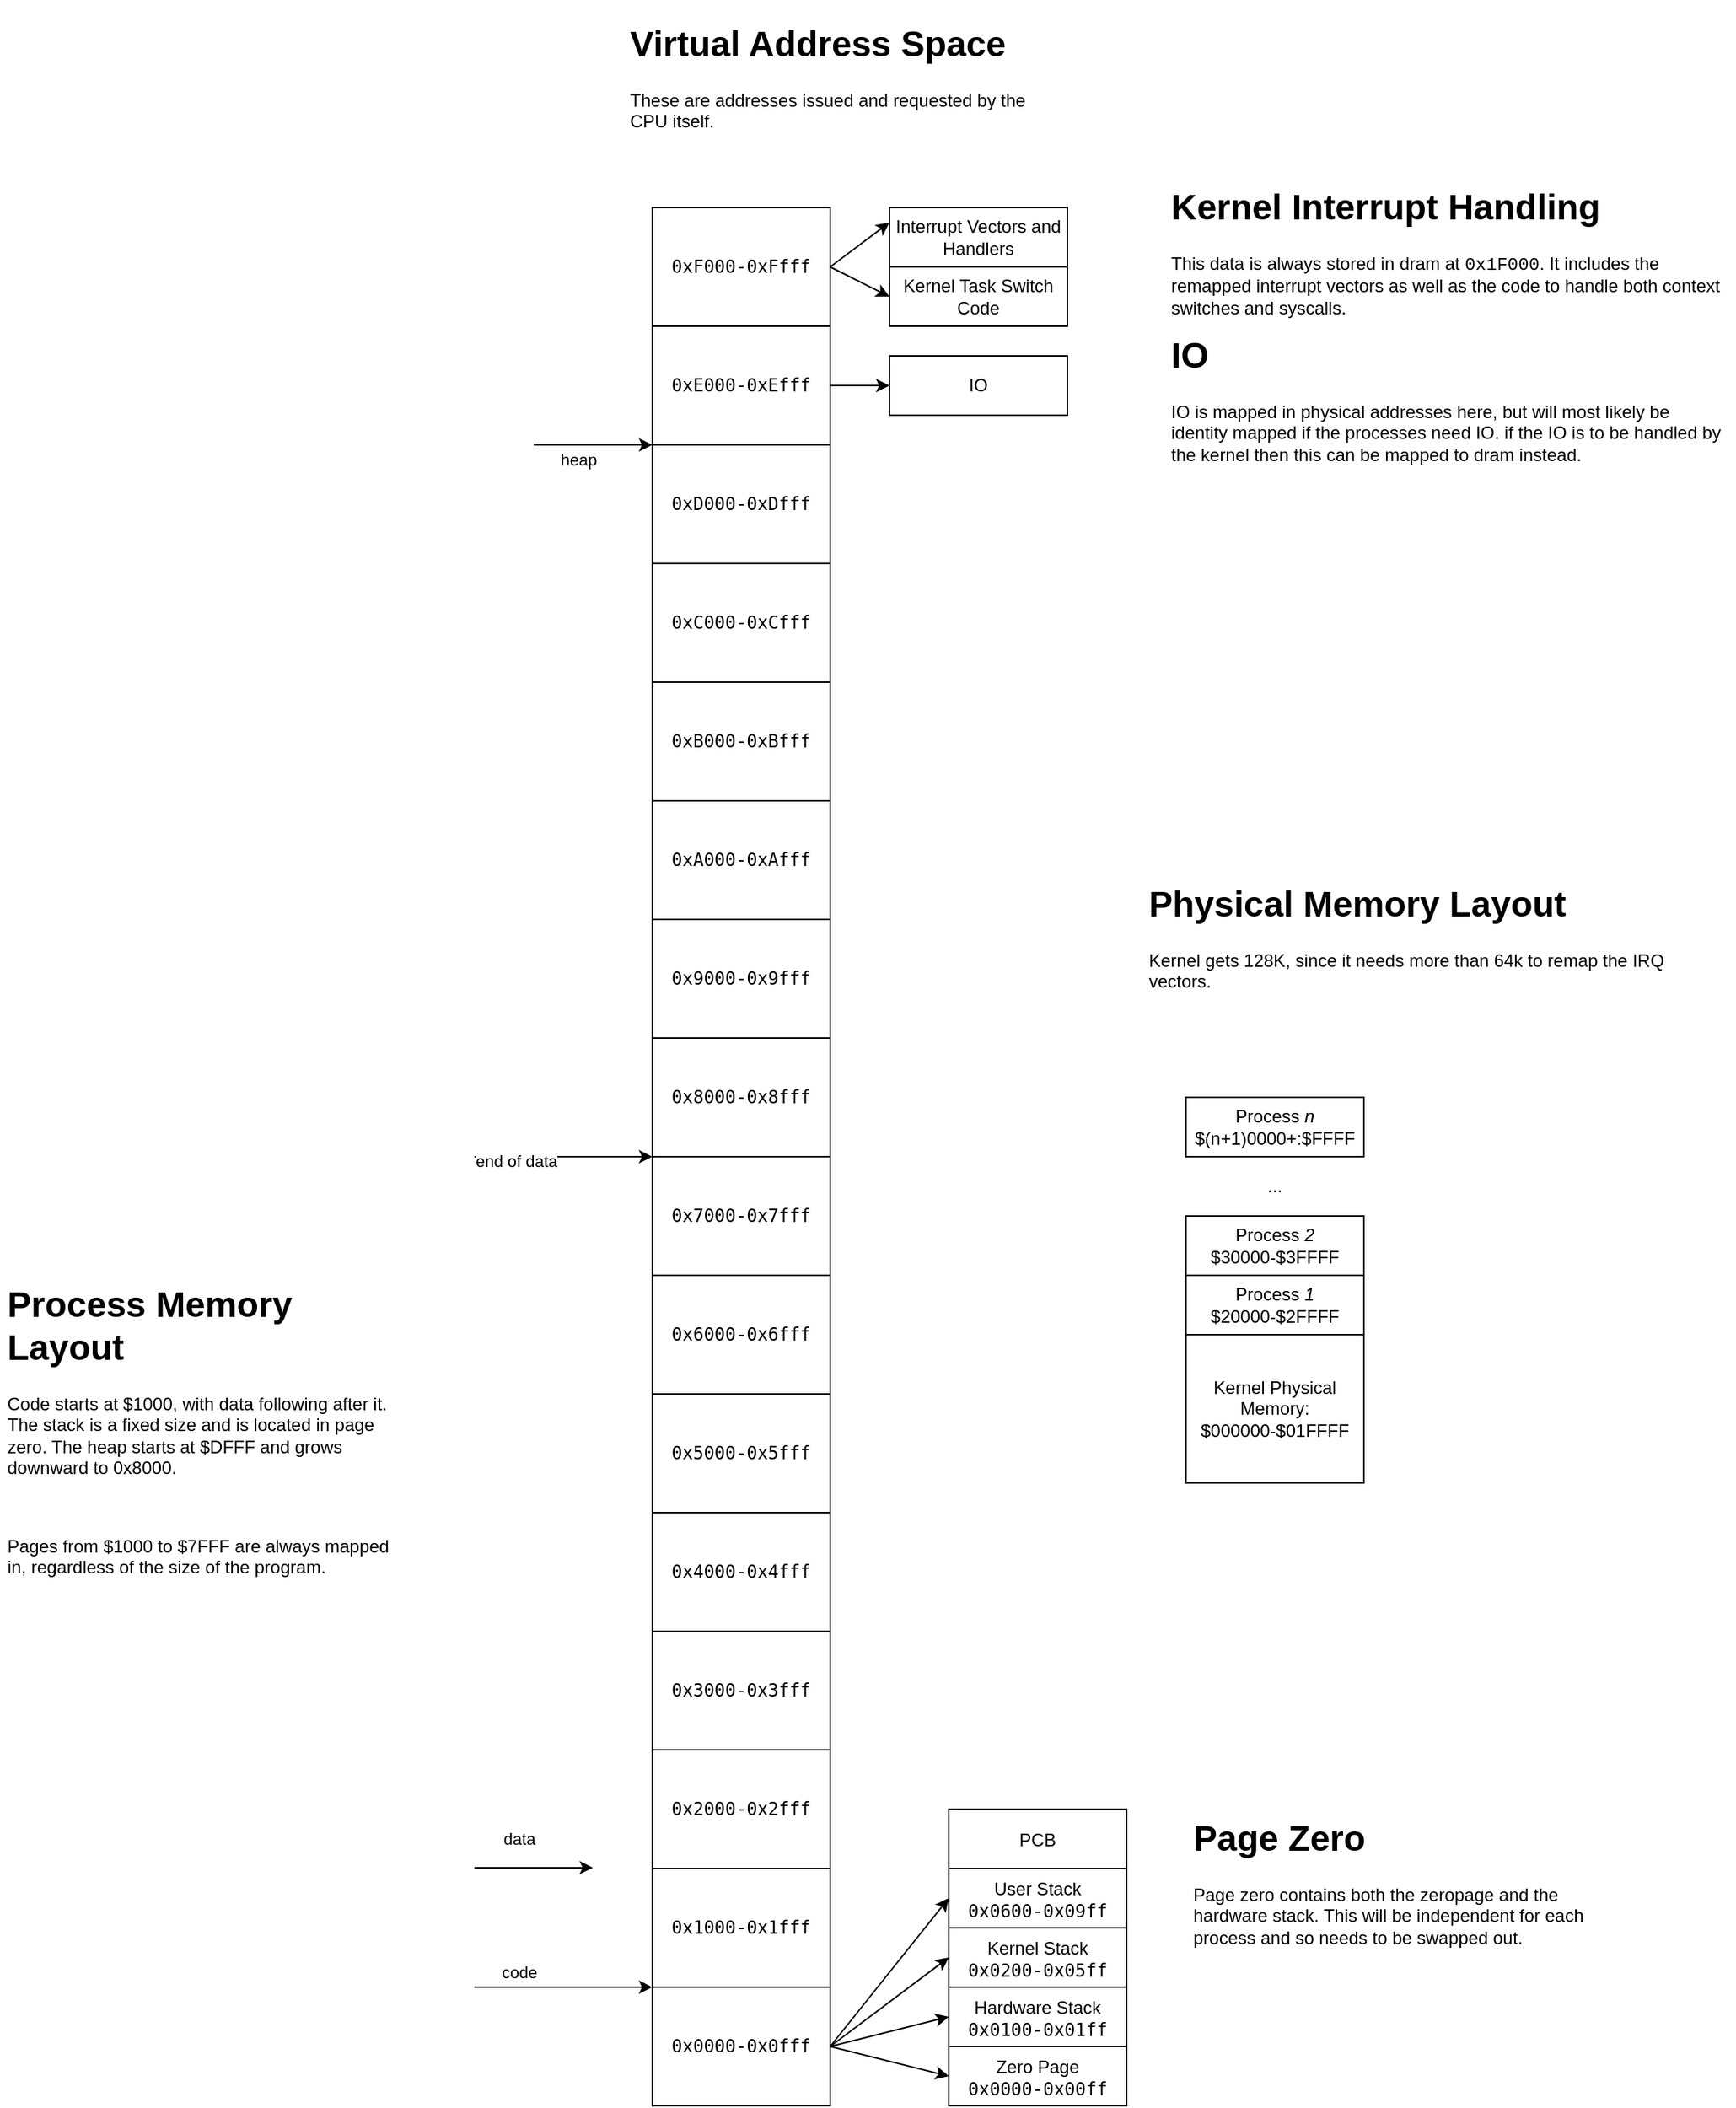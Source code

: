 <mxfile version="21.2.8" type="device">
  <diagram name="Page-1" id="7Rw6F9II7pOpJdUVt1bv">
    <mxGraphModel dx="1824" dy="1768" grid="1" gridSize="10" guides="1" tooltips="1" connect="1" arrows="1" fold="1" page="1" pageScale="1" pageWidth="850" pageHeight="1100" math="0" shadow="0">
      <root>
        <mxCell id="0" />
        <mxCell id="1" parent="0" />
        <mxCell id="pYEtOsGAO75I4X_FlfaG-1" value="&lt;pre&gt;0x0000-0x0fff&lt;/pre&gt;" style="rounded=0;whiteSpace=wrap;html=1;" parent="1" vertex="1">
          <mxGeometry x="80" y="960" width="120" height="80" as="geometry" />
        </mxCell>
        <mxCell id="pYEtOsGAO75I4X_FlfaG-2" value="&lt;pre&gt;0x1000-0x1fff&lt;/pre&gt;" style="rounded=0;whiteSpace=wrap;html=1;" parent="1" vertex="1">
          <mxGeometry x="80" y="880" width="120" height="80" as="geometry" />
        </mxCell>
        <mxCell id="pYEtOsGAO75I4X_FlfaG-3" value="&lt;pre&gt;0x2000-0x2fff&lt;/pre&gt;" style="rounded=0;whiteSpace=wrap;html=1;" parent="1" vertex="1">
          <mxGeometry x="80" y="800" width="120" height="80" as="geometry" />
        </mxCell>
        <mxCell id="pYEtOsGAO75I4X_FlfaG-4" value="&lt;pre&gt;0x3000-0x3fff&lt;/pre&gt;" style="rounded=0;whiteSpace=wrap;html=1;" parent="1" vertex="1">
          <mxGeometry x="80" y="720" width="120" height="80" as="geometry" />
        </mxCell>
        <mxCell id="pYEtOsGAO75I4X_FlfaG-5" value="&lt;pre&gt;0x4000-0x4fff&lt;/pre&gt;" style="rounded=0;whiteSpace=wrap;html=1;" parent="1" vertex="1">
          <mxGeometry x="80" y="640" width="120" height="80" as="geometry" />
        </mxCell>
        <mxCell id="pYEtOsGAO75I4X_FlfaG-6" value="&lt;pre&gt;0x5000-0x5fff&lt;/pre&gt;" style="rounded=0;whiteSpace=wrap;html=1;" parent="1" vertex="1">
          <mxGeometry x="80" y="560" width="120" height="80" as="geometry" />
        </mxCell>
        <mxCell id="pYEtOsGAO75I4X_FlfaG-7" value="&lt;pre&gt;0x6000-0x6fff&lt;/pre&gt;" style="rounded=0;whiteSpace=wrap;html=1;" parent="1" vertex="1">
          <mxGeometry x="80" y="480" width="120" height="80" as="geometry" />
        </mxCell>
        <mxCell id="pYEtOsGAO75I4X_FlfaG-8" value="&lt;pre&gt;0x7000-0x7fff&lt;/pre&gt;" style="rounded=0;whiteSpace=wrap;html=1;" parent="1" vertex="1">
          <mxGeometry x="80" y="400" width="120" height="80" as="geometry" />
        </mxCell>
        <mxCell id="pYEtOsGAO75I4X_FlfaG-13" value="&lt;pre&gt;0xC000-0xCfff&lt;/pre&gt;" style="rounded=0;whiteSpace=wrap;html=1;" parent="1" vertex="1">
          <mxGeometry x="80" width="120" height="80" as="geometry" />
        </mxCell>
        <mxCell id="pYEtOsGAO75I4X_FlfaG-14" value="&lt;pre&gt;0x8000-0x8fff&lt;/pre&gt;" style="rounded=0;whiteSpace=wrap;html=1;" parent="1" vertex="1">
          <mxGeometry x="80" y="320" width="120" height="80" as="geometry" />
        </mxCell>
        <mxCell id="pYEtOsGAO75I4X_FlfaG-15" value="&lt;pre&gt;0x9000-0x9fff&lt;/pre&gt;" style="rounded=0;whiteSpace=wrap;html=1;" parent="1" vertex="1">
          <mxGeometry x="80" y="240" width="120" height="80" as="geometry" />
        </mxCell>
        <mxCell id="pYEtOsGAO75I4X_FlfaG-16" value="&lt;pre&gt;0xA000-0xAfff&lt;/pre&gt;" style="rounded=0;whiteSpace=wrap;html=1;" parent="1" vertex="1">
          <mxGeometry x="80" y="160" width="120" height="80" as="geometry" />
        </mxCell>
        <mxCell id="pYEtOsGAO75I4X_FlfaG-17" value="&lt;pre&gt;0xB000-0xBfff&lt;/pre&gt;" style="rounded=0;whiteSpace=wrap;html=1;" parent="1" vertex="1">
          <mxGeometry x="80" y="80" width="120" height="80" as="geometry" />
        </mxCell>
        <mxCell id="pYEtOsGAO75I4X_FlfaG-18" value="&lt;pre&gt;0xD000-0xDfff&lt;/pre&gt;" style="rounded=0;whiteSpace=wrap;html=1;" parent="1" vertex="1">
          <mxGeometry x="80" y="-80" width="120" height="80" as="geometry" />
        </mxCell>
        <mxCell id="pYEtOsGAO75I4X_FlfaG-32" style="edgeStyle=orthogonalEdgeStyle;rounded=0;orthogonalLoop=1;jettySize=auto;html=1;entryX=0;entryY=0.5;entryDx=0;entryDy=0;" parent="1" source="pYEtOsGAO75I4X_FlfaG-19" target="pYEtOsGAO75I4X_FlfaG-31" edge="1">
          <mxGeometry relative="1" as="geometry" />
        </mxCell>
        <mxCell id="pYEtOsGAO75I4X_FlfaG-19" value="&lt;pre&gt;0xE000-0xEfff&lt;/pre&gt;" style="rounded=0;whiteSpace=wrap;html=1;" parent="1" vertex="1">
          <mxGeometry x="80" y="-160" width="120" height="80" as="geometry" />
        </mxCell>
        <mxCell id="pYEtOsGAO75I4X_FlfaG-20" value="&lt;pre&gt;0xF000-0xFfff&lt;/pre&gt;" style="rounded=0;whiteSpace=wrap;html=1;" parent="1" vertex="1">
          <mxGeometry x="80" y="-240" width="120" height="80" as="geometry" />
        </mxCell>
        <mxCell id="pYEtOsGAO75I4X_FlfaG-21" value="&lt;h1&gt;Virtual Address Space&lt;/h1&gt;&lt;p&gt;These are addresses issued and requested by the CPU itself.&lt;/p&gt;" style="text;html=1;strokeColor=none;fillColor=none;spacing=5;spacingTop=-20;whiteSpace=wrap;overflow=hidden;rounded=0;" parent="1" vertex="1">
          <mxGeometry x="60" y="-370" width="280" height="120" as="geometry" />
        </mxCell>
        <mxCell id="pYEtOsGAO75I4X_FlfaG-22" value="&lt;p style=&quot;line-height: 40%;&quot;&gt;Zero Page&lt;br&gt;&lt;/p&gt;&lt;pre style=&quot;line-height: 0%;&quot;&gt;0x0000-0x00ff&lt;/pre&gt;&lt;p&gt;&lt;/p&gt;" style="rounded=0;whiteSpace=wrap;html=1;" parent="1" vertex="1">
          <mxGeometry x="280" y="1000" width="120" height="40" as="geometry" />
        </mxCell>
        <mxCell id="pYEtOsGAO75I4X_FlfaG-24" value="&lt;p style=&quot;line-height: 40%;&quot;&gt;Hardware Stack&lt;br&gt;&lt;/p&gt;&lt;pre style=&quot;line-height: 0%;&quot;&gt;0x0100-0x01ff&lt;/pre&gt;&lt;p&gt;&lt;/p&gt;" style="rounded=0;whiteSpace=wrap;html=1;" parent="1" vertex="1">
          <mxGeometry x="280" y="960" width="120" height="40" as="geometry" />
        </mxCell>
        <mxCell id="pYEtOsGAO75I4X_FlfaG-26" value="" style="endArrow=classic;html=1;rounded=0;exitX=1;exitY=0.5;exitDx=0;exitDy=0;entryX=0;entryY=0.5;entryDx=0;entryDy=0;" parent="1" source="pYEtOsGAO75I4X_FlfaG-1" target="pYEtOsGAO75I4X_FlfaG-22" edge="1">
          <mxGeometry width="50" height="50" relative="1" as="geometry">
            <mxPoint x="290" y="1000" as="sourcePoint" />
            <mxPoint x="340" y="950" as="targetPoint" />
          </mxGeometry>
        </mxCell>
        <mxCell id="pYEtOsGAO75I4X_FlfaG-27" value="" style="endArrow=classic;html=1;rounded=0;exitX=1;exitY=0.5;exitDx=0;exitDy=0;entryX=0;entryY=0.5;entryDx=0;entryDy=0;" parent="1" source="pYEtOsGAO75I4X_FlfaG-1" target="pYEtOsGAO75I4X_FlfaG-24" edge="1">
          <mxGeometry width="50" height="50" relative="1" as="geometry">
            <mxPoint x="290" y="1000" as="sourcePoint" />
            <mxPoint x="340" y="950" as="targetPoint" />
          </mxGeometry>
        </mxCell>
        <mxCell id="pYEtOsGAO75I4X_FlfaG-28" value="Interrupt Vectors and Handlers" style="rounded=0;whiteSpace=wrap;html=1;" parent="1" vertex="1">
          <mxGeometry x="240" y="-240" width="120" height="40" as="geometry" />
        </mxCell>
        <mxCell id="pYEtOsGAO75I4X_FlfaG-31" value="IO" style="rounded=0;whiteSpace=wrap;html=1;" parent="1" vertex="1">
          <mxGeometry x="240" y="-140" width="120" height="40" as="geometry" />
        </mxCell>
        <mxCell id="pYEtOsGAO75I4X_FlfaG-35" value="Kernel Task Switch Code" style="rounded=0;whiteSpace=wrap;html=1;" parent="1" vertex="1">
          <mxGeometry x="240" y="-200" width="120" height="40" as="geometry" />
        </mxCell>
        <mxCell id="pYEtOsGAO75I4X_FlfaG-39" value="" style="endArrow=classic;html=1;rounded=0;exitX=1;exitY=0.5;exitDx=0;exitDy=0;entryX=0;entryY=0.5;entryDx=0;entryDy=0;" parent="1" source="pYEtOsGAO75I4X_FlfaG-1" edge="1">
          <mxGeometry width="50" height="50" relative="1" as="geometry">
            <mxPoint x="230" y="810" as="sourcePoint" />
            <mxPoint x="280" y="940" as="targetPoint" />
          </mxGeometry>
        </mxCell>
        <mxCell id="pYEtOsGAO75I4X_FlfaG-40" value="" style="endArrow=classic;html=1;rounded=0;exitX=1;exitY=0.5;exitDx=0;exitDy=0;entryX=0;entryY=0.5;entryDx=0;entryDy=0;" parent="1" source="pYEtOsGAO75I4X_FlfaG-1" edge="1">
          <mxGeometry width="50" height="50" relative="1" as="geometry">
            <mxPoint x="230" y="810" as="sourcePoint" />
            <mxPoint x="280" y="900" as="targetPoint" />
          </mxGeometry>
        </mxCell>
        <mxCell id="pYEtOsGAO75I4X_FlfaG-41" value="&lt;p style=&quot;line-height: 40%;&quot;&gt;Kernel Stack&lt;br&gt;&lt;/p&gt;&lt;pre style=&quot;line-height: 0%;&quot;&gt;0x0200-0x05ff&lt;/pre&gt;&lt;p&gt;&lt;/p&gt;" style="rounded=0;whiteSpace=wrap;html=1;" parent="1" vertex="1">
          <mxGeometry x="280" y="920" width="120" height="40" as="geometry" />
        </mxCell>
        <mxCell id="pYEtOsGAO75I4X_FlfaG-42" value="&lt;p style=&quot;line-height: 40%;&quot;&gt;User Stack&lt;br&gt;&lt;/p&gt;&lt;pre style=&quot;line-height: 0%;&quot;&gt;0x0600-0x09ff&lt;/pre&gt;&lt;p&gt;&lt;/p&gt;" style="rounded=0;whiteSpace=wrap;html=1;" parent="1" vertex="1">
          <mxGeometry x="280" y="880" width="120" height="40" as="geometry" />
        </mxCell>
        <mxCell id="pYEtOsGAO75I4X_FlfaG-44" value="" style="endArrow=classic;html=1;rounded=0;exitX=1;exitY=0.5;exitDx=0;exitDy=0;entryX=0;entryY=0.5;entryDx=0;entryDy=0;" parent="1" source="pYEtOsGAO75I4X_FlfaG-20" target="pYEtOsGAO75I4X_FlfaG-35" edge="1">
          <mxGeometry width="50" height="50" relative="1" as="geometry">
            <mxPoint x="220" y="-130" as="sourcePoint" />
            <mxPoint x="270" y="-180" as="targetPoint" />
          </mxGeometry>
        </mxCell>
        <mxCell id="pYEtOsGAO75I4X_FlfaG-45" value="" style="endArrow=classic;html=1;rounded=0;entryX=0;entryY=0.25;entryDx=0;entryDy=0;" parent="1" target="pYEtOsGAO75I4X_FlfaG-28" edge="1">
          <mxGeometry width="50" height="50" relative="1" as="geometry">
            <mxPoint x="200" y="-200" as="sourcePoint" />
            <mxPoint x="270" y="-180" as="targetPoint" />
          </mxGeometry>
        </mxCell>
        <mxCell id="pYEtOsGAO75I4X_FlfaG-47" value="&lt;p style=&quot;line-height: 100%;&quot;&gt;PCB&lt;/p&gt;&lt;p&gt;&lt;/p&gt;" style="rounded=0;whiteSpace=wrap;html=1;" parent="1" vertex="1">
          <mxGeometry x="280" y="840" width="120" height="40" as="geometry" />
        </mxCell>
        <mxCell id="AZdJHS7n-zztnA_jSMj7-1" value="&lt;h1&gt;Kernel Interrupt Handling&lt;/h1&gt;&lt;p&gt;This data is always stored in dram at &lt;font face=&quot;Courier New&quot;&gt;0x1F000&lt;/font&gt;. It includes the remapped interrupt vectors as well as the code to handle both context switches and syscalls.&lt;/p&gt;" style="text;html=1;strokeColor=none;fillColor=none;spacing=5;spacingTop=-20;whiteSpace=wrap;overflow=hidden;rounded=0;" parent="1" vertex="1">
          <mxGeometry x="425" y="-260" width="385" height="100" as="geometry" />
        </mxCell>
        <mxCell id="AZdJHS7n-zztnA_jSMj7-2" value="&lt;h1&gt;IO&lt;/h1&gt;&lt;div&gt;IO is mapped in physical addresses here, but will most likely be identity mapped if the processes need IO. if the IO is to be handled by the kernel then this can be mapped to dram instead.&lt;/div&gt;" style="text;html=1;strokeColor=none;fillColor=none;spacing=5;spacingTop=-20;whiteSpace=wrap;overflow=hidden;rounded=0;" parent="1" vertex="1">
          <mxGeometry x="425" y="-160" width="385" height="100" as="geometry" />
        </mxCell>
        <mxCell id="AZdJHS7n-zztnA_jSMj7-3" value="&lt;h1&gt;Page Zero&lt;/h1&gt;&lt;p&gt;Page zero contains both the zeropage and the hardware stack. This will be independent for each process and so needs to be swapped out.&lt;/p&gt;" style="text;html=1;strokeColor=none;fillColor=none;spacing=5;spacingTop=-20;whiteSpace=wrap;overflow=hidden;rounded=0;" parent="1" vertex="1">
          <mxGeometry x="440" y="840" width="290" height="200" as="geometry" />
        </mxCell>
        <mxCell id="bhRd4TTOC8HePC8Sw22R-1" value="" style="endArrow=classic;html=1;rounded=0;entryX=0;entryY=0;entryDx=0;entryDy=0;" parent="1" target="pYEtOsGAO75I4X_FlfaG-1" edge="1">
          <mxGeometry width="50" height="50" relative="1" as="geometry">
            <mxPoint x="-40" y="960" as="sourcePoint" />
            <mxPoint x="10" y="890" as="targetPoint" />
          </mxGeometry>
        </mxCell>
        <mxCell id="bhRd4TTOC8HePC8Sw22R-2" value="code" style="edgeLabel;html=1;align=center;verticalAlign=middle;resizable=0;points=[];" parent="bhRd4TTOC8HePC8Sw22R-1" vertex="1" connectable="0">
          <mxGeometry x="-0.68" relative="1" as="geometry">
            <mxPoint x="11" y="-10" as="offset" />
          </mxGeometry>
        </mxCell>
        <mxCell id="bhRd4TTOC8HePC8Sw22R-3" value="" style="endArrow=classic;html=1;rounded=0;" parent="1" edge="1">
          <mxGeometry width="50" height="50" relative="1" as="geometry">
            <mxPoint x="-40" y="879.44" as="sourcePoint" />
            <mxPoint x="40" y="879.44" as="targetPoint" />
          </mxGeometry>
        </mxCell>
        <mxCell id="bhRd4TTOC8HePC8Sw22R-4" value="data" style="edgeLabel;html=1;align=center;verticalAlign=middle;resizable=0;points=[];" parent="bhRd4TTOC8HePC8Sw22R-3" vertex="1" connectable="0">
          <mxGeometry x="-0.622" y="1" relative="1" as="geometry">
            <mxPoint x="15" y="-19" as="offset" />
          </mxGeometry>
        </mxCell>
        <mxCell id="bhRd4TTOC8HePC8Sw22R-5" value="" style="endArrow=classic;html=1;rounded=0;" parent="1" edge="1">
          <mxGeometry width="50" height="50" relative="1" as="geometry">
            <mxPoint y="-80" as="sourcePoint" />
            <mxPoint x="80" y="-80" as="targetPoint" />
          </mxGeometry>
        </mxCell>
        <mxCell id="bhRd4TTOC8HePC8Sw22R-6" value="heap" style="edgeLabel;html=1;align=center;verticalAlign=middle;resizable=0;points=[];" parent="bhRd4TTOC8HePC8Sw22R-5" vertex="1" connectable="0">
          <mxGeometry x="-0.578" y="-2" relative="1" as="geometry">
            <mxPoint x="13" y="8" as="offset" />
          </mxGeometry>
        </mxCell>
        <mxCell id="bhRd4TTOC8HePC8Sw22R-8" value="&lt;h1&gt;Process Memory Layout&lt;/h1&gt;&lt;p&gt;Code starts at $1000, with data following after it. The stack is a fixed size and is located in page zero. The heap starts at $DFFF and grows downward to 0x8000.&lt;/p&gt;&lt;p&gt;&lt;br&gt;&lt;/p&gt;&lt;p&gt;Pages from $1000 to $7FFF are always mapped in, regardless of the size of the program.&lt;/p&gt;" style="text;html=1;strokeColor=none;fillColor=none;spacing=5;spacingTop=-20;whiteSpace=wrap;overflow=hidden;rounded=0;" parent="1" vertex="1">
          <mxGeometry x="-360" y="480" width="280" height="250" as="geometry" />
        </mxCell>
        <mxCell id="bhRd4TTOC8HePC8Sw22R-9" value="" style="endArrow=classic;html=1;rounded=0;" parent="1" edge="1">
          <mxGeometry width="50" height="50" relative="1" as="geometry">
            <mxPoint x="-40" y="400" as="sourcePoint" />
            <mxPoint x="80" y="400" as="targetPoint" />
          </mxGeometry>
        </mxCell>
        <mxCell id="bhRd4TTOC8HePC8Sw22R-10" value="end of data" style="edgeLabel;html=1;align=center;verticalAlign=middle;resizable=0;points=[];" parent="bhRd4TTOC8HePC8Sw22R-9" vertex="1" connectable="0">
          <mxGeometry x="-0.541" y="-3" relative="1" as="geometry">
            <mxPoint as="offset" />
          </mxGeometry>
        </mxCell>
        <mxCell id="-dacnNeOdv5-g_cJ_ze7-1" value="Kernel Physical Memory:&lt;br&gt;$000000-$01FFFF" style="rounded=0;whiteSpace=wrap;html=1;" vertex="1" parent="1">
          <mxGeometry x="440" y="520" width="120" height="100" as="geometry" />
        </mxCell>
        <mxCell id="-dacnNeOdv5-g_cJ_ze7-5" value="Process &lt;i&gt;n&lt;/i&gt;&lt;br&gt;$(n+1)0000+:$FFFF" style="rounded=0;whiteSpace=wrap;html=1;" vertex="1" parent="1">
          <mxGeometry x="440" y="360" width="120" height="40" as="geometry" />
        </mxCell>
        <mxCell id="-dacnNeOdv5-g_cJ_ze7-7" value="Process &lt;i&gt;1&lt;/i&gt;&lt;br&gt;$20000-$2FFFF" style="rounded=0;whiteSpace=wrap;html=1;" vertex="1" parent="1">
          <mxGeometry x="440" y="480" width="120" height="40" as="geometry" />
        </mxCell>
        <mxCell id="-dacnNeOdv5-g_cJ_ze7-8" value="Process &lt;i&gt;2&lt;/i&gt;&lt;br&gt;$30000-$3FFFF" style="rounded=0;whiteSpace=wrap;html=1;" vertex="1" parent="1">
          <mxGeometry x="440" y="440" width="120" height="40" as="geometry" />
        </mxCell>
        <mxCell id="-dacnNeOdv5-g_cJ_ze7-10" value="..." style="text;html=1;strokeColor=none;fillColor=none;align=center;verticalAlign=middle;whiteSpace=wrap;rounded=0;" vertex="1" parent="1">
          <mxGeometry x="470" y="400" width="60" height="40" as="geometry" />
        </mxCell>
        <mxCell id="-dacnNeOdv5-g_cJ_ze7-11" value="&lt;h1&gt;Physical Memory Layout&lt;/h1&gt;&lt;p&gt;Kernel gets 128K, since it needs more than 64k to remap the IRQ vectors.&lt;/p&gt;" style="text;html=1;strokeColor=none;fillColor=none;spacing=5;spacingTop=-20;whiteSpace=wrap;overflow=hidden;rounded=0;" vertex="1" parent="1">
          <mxGeometry x="410" y="210" width="370" height="120" as="geometry" />
        </mxCell>
      </root>
    </mxGraphModel>
  </diagram>
</mxfile>
